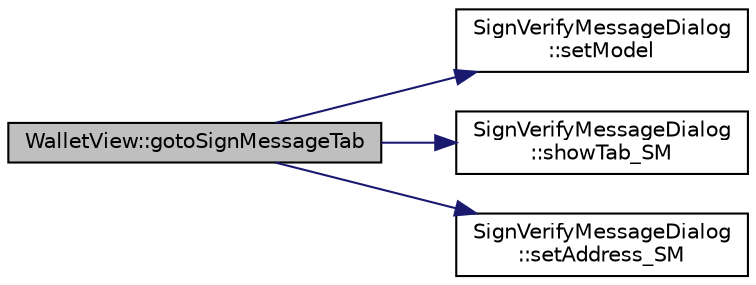 digraph "WalletView::gotoSignMessageTab"
{
  edge [fontname="Helvetica",fontsize="10",labelfontname="Helvetica",labelfontsize="10"];
  node [fontname="Helvetica",fontsize="10",shape=record];
  rankdir="LR";
  Node134 [label="WalletView::gotoSignMessageTab",height=0.2,width=0.4,color="black", fillcolor="grey75", style="filled", fontcolor="black"];
  Node134 -> Node135 [color="midnightblue",fontsize="10",style="solid",fontname="Helvetica"];
  Node135 [label="SignVerifyMessageDialog\l::setModel",height=0.2,width=0.4,color="black", fillcolor="white", style="filled",URL="$class_sign_verify_message_dialog.html#ad1479ca27c2fd7d6fd1160c41660ea84"];
  Node134 -> Node136 [color="midnightblue",fontsize="10",style="solid",fontname="Helvetica"];
  Node136 [label="SignVerifyMessageDialog\l::showTab_SM",height=0.2,width=0.4,color="black", fillcolor="white", style="filled",URL="$class_sign_verify_message_dialog.html#a3b06ea85a2640312e0074d8dabce6416"];
  Node134 -> Node137 [color="midnightblue",fontsize="10",style="solid",fontname="Helvetica"];
  Node137 [label="SignVerifyMessageDialog\l::setAddress_SM",height=0.2,width=0.4,color="black", fillcolor="white", style="filled",URL="$class_sign_verify_message_dialog.html#a5fc13a7072e3667c91d7e984da09eac2"];
}
